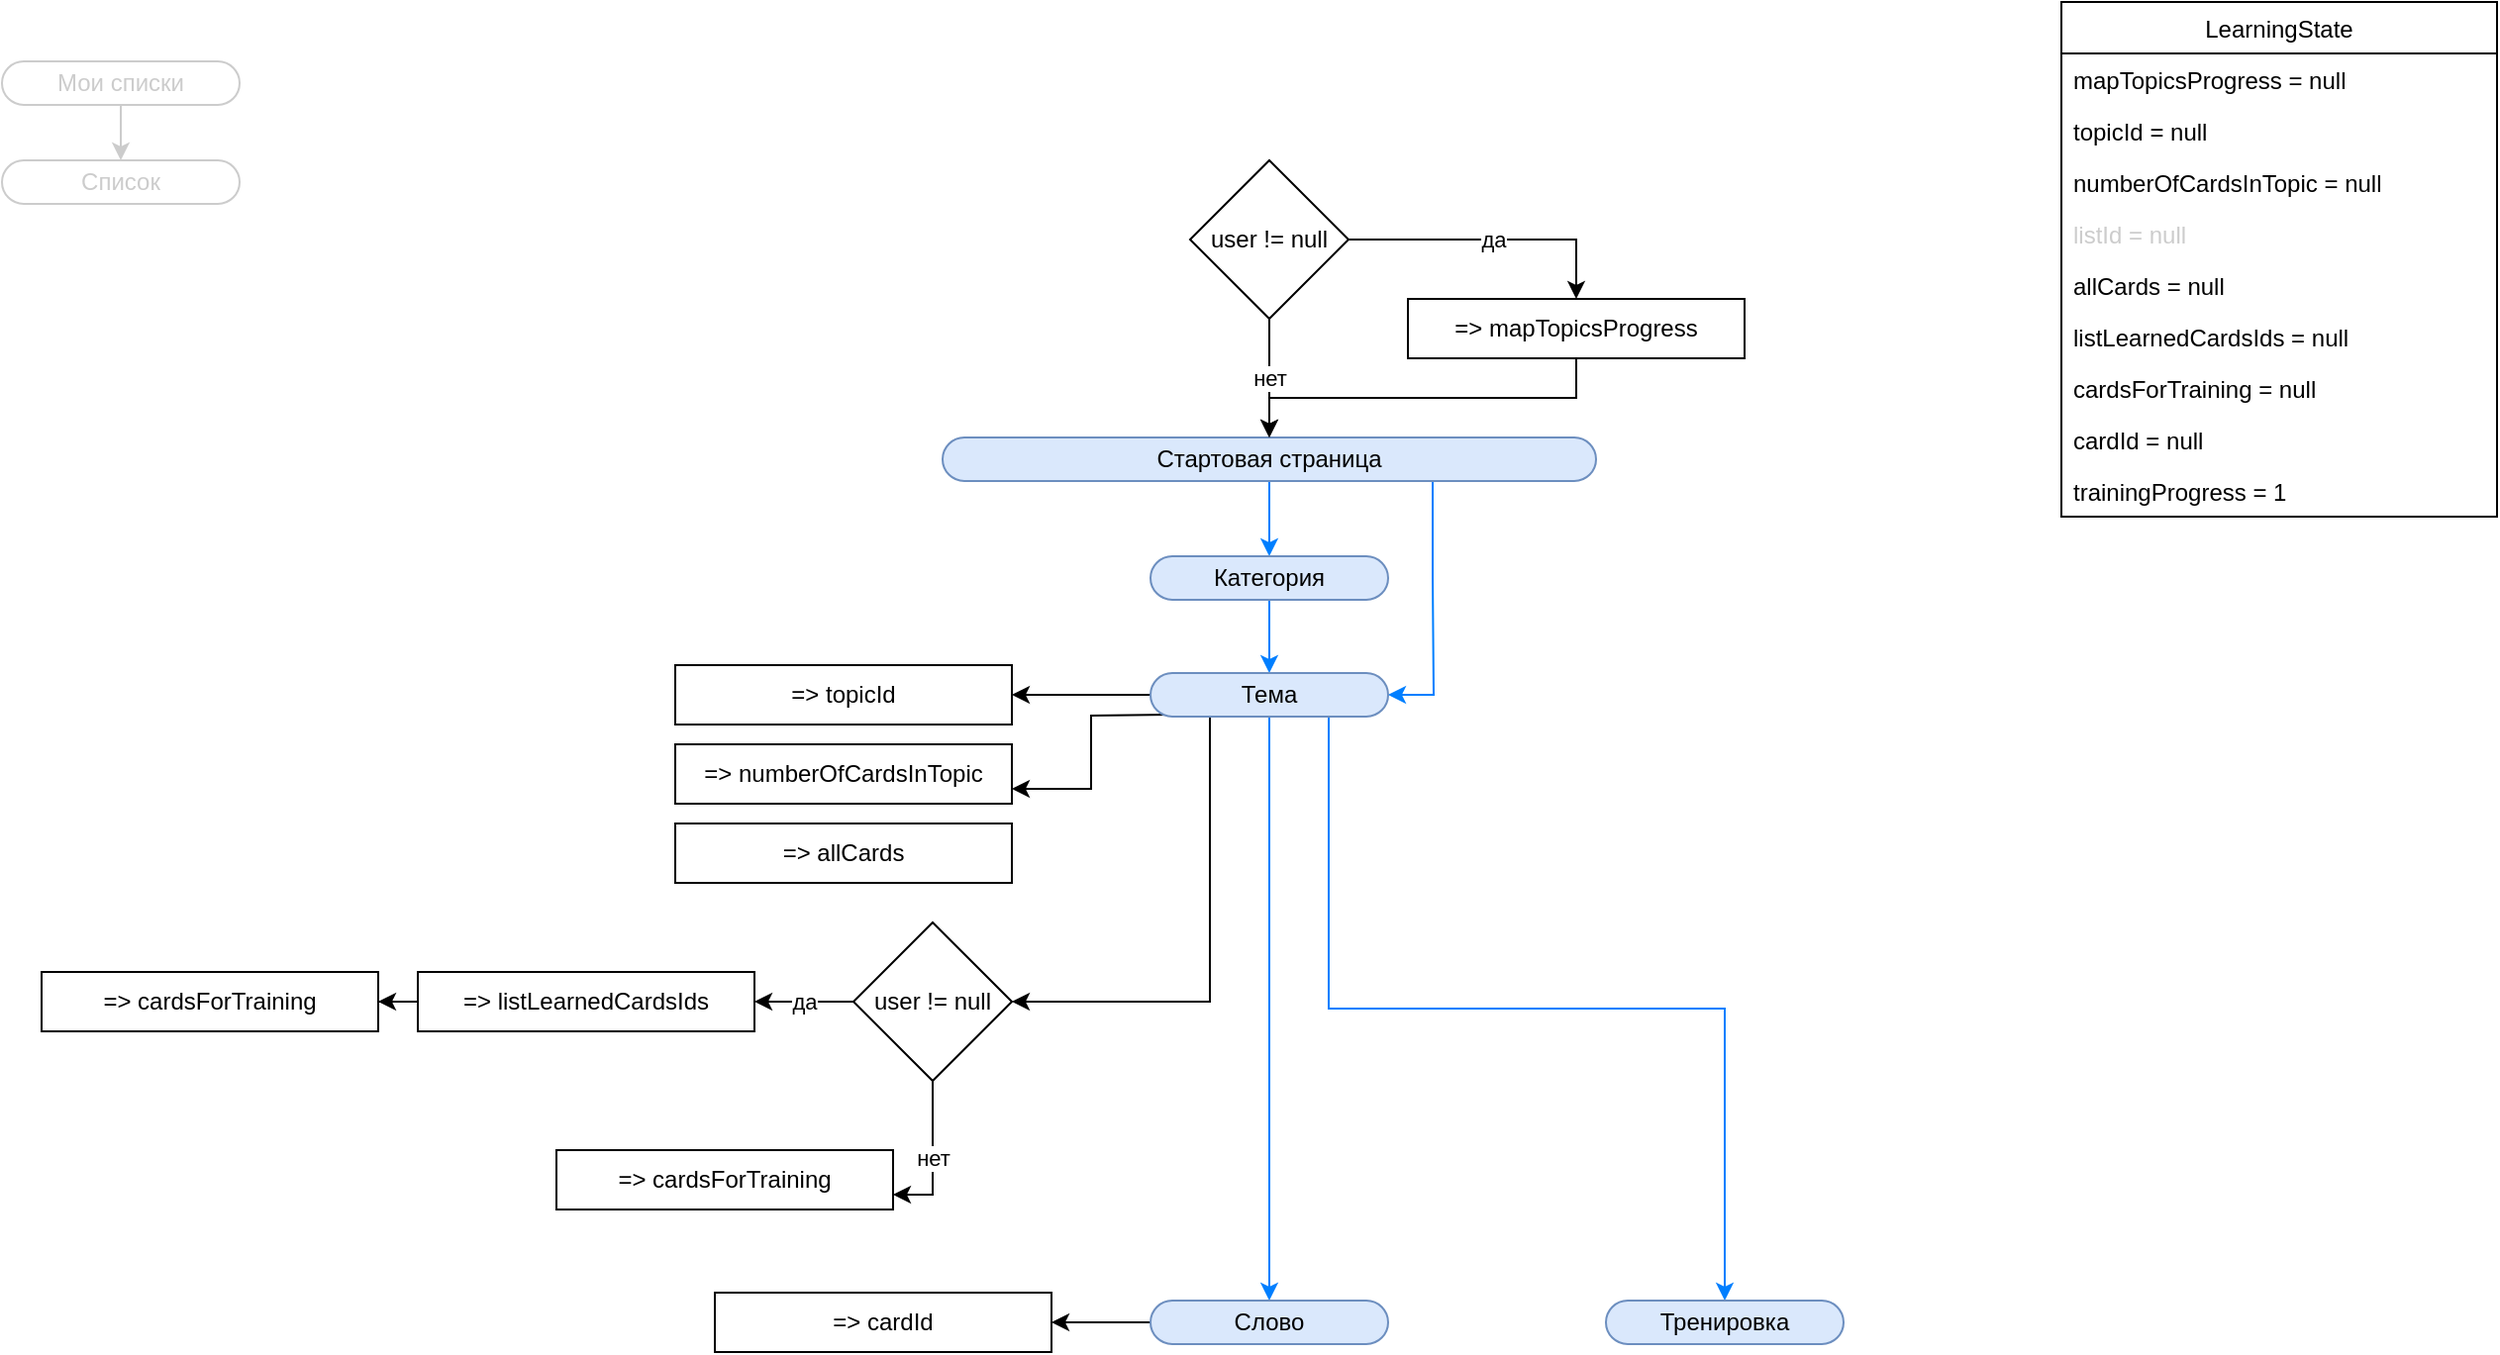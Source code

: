 <mxfile version="14.9.0" type="github">
  <diagram id="C5RBs43oDa-KdzZeNtuy" name="Page-1">
    <mxGraphModel dx="2357" dy="616" grid="1" gridSize="10" guides="1" tooltips="1" connect="1" arrows="1" fold="1" page="1" pageScale="1" pageWidth="1169" pageHeight="827" math="0" shadow="0">
      <root>
        <mxCell id="WIyWlLk6GJQsqaUBKTNV-0" />
        <mxCell id="WIyWlLk6GJQsqaUBKTNV-1" parent="WIyWlLk6GJQsqaUBKTNV-0" />
        <mxCell id="xblVIAik-VGrjhrXgYrc-5" value="LearningState" style="swimlane;fontStyle=0;childLayout=stackLayout;horizontal=1;startSize=26;horizontalStack=0;resizeParent=1;resizeParentMax=0;resizeLast=0;collapsible=1;marginBottom=0;" parent="WIyWlLk6GJQsqaUBKTNV-1" vertex="1">
          <mxGeometry x="940" y="40" width="220" height="260" as="geometry" />
        </mxCell>
        <mxCell id="xblVIAik-VGrjhrXgYrc-15" value="mapTopicsProgress = null" style="text;strokeColor=none;fillColor=none;align=left;verticalAlign=top;spacingLeft=4;spacingRight=4;overflow=hidden;rotatable=0;points=[[0,0.5],[1,0.5]];portConstraint=eastwest;fontColor=#000000;" parent="xblVIAik-VGrjhrXgYrc-5" vertex="1">
          <mxGeometry y="26" width="220" height="26" as="geometry" />
        </mxCell>
        <mxCell id="xblVIAik-VGrjhrXgYrc-6" value="topicId = null" style="text;strokeColor=none;fillColor=none;align=left;verticalAlign=top;spacingLeft=4;spacingRight=4;overflow=hidden;rotatable=0;points=[[0,0.5],[1,0.5]];portConstraint=eastwest;" parent="xblVIAik-VGrjhrXgYrc-5" vertex="1">
          <mxGeometry y="52" width="220" height="26" as="geometry" />
        </mxCell>
        <mxCell id="xblVIAik-VGrjhrXgYrc-9" value="numberOfCardsInTopic = null" style="text;strokeColor=none;fillColor=none;align=left;verticalAlign=top;spacingLeft=4;spacingRight=4;overflow=hidden;rotatable=0;points=[[0,0.5],[1,0.5]];portConstraint=eastwest;" parent="xblVIAik-VGrjhrXgYrc-5" vertex="1">
          <mxGeometry y="78" width="220" height="26" as="geometry" />
        </mxCell>
        <mxCell id="xblVIAik-VGrjhrXgYrc-10" value="listId = null" style="text;strokeColor=none;fillColor=none;align=left;verticalAlign=top;spacingLeft=4;spacingRight=4;overflow=hidden;rotatable=0;points=[[0,0.5],[1,0.5]];portConstraint=eastwest;fontColor=#CCCCCC;" parent="xblVIAik-VGrjhrXgYrc-5" vertex="1">
          <mxGeometry y="104" width="220" height="26" as="geometry" />
        </mxCell>
        <mxCell id="xblVIAik-VGrjhrXgYrc-7" value="allCards = null" style="text;strokeColor=none;fillColor=none;align=left;verticalAlign=top;spacingLeft=4;spacingRight=4;overflow=hidden;rotatable=0;points=[[0,0.5],[1,0.5]];portConstraint=eastwest;" parent="xblVIAik-VGrjhrXgYrc-5" vertex="1">
          <mxGeometry y="130" width="220" height="26" as="geometry" />
        </mxCell>
        <mxCell id="xblVIAik-VGrjhrXgYrc-8" value="listLearnedCardsIds = null" style="text;strokeColor=none;fillColor=none;align=left;verticalAlign=top;spacingLeft=4;spacingRight=4;overflow=hidden;rotatable=0;points=[[0,0.5],[1,0.5]];portConstraint=eastwest;" parent="xblVIAik-VGrjhrXgYrc-5" vertex="1">
          <mxGeometry y="156" width="220" height="26" as="geometry" />
        </mxCell>
        <mxCell id="xblVIAik-VGrjhrXgYrc-12" value="cardsForTraining = null" style="text;strokeColor=none;fillColor=none;align=left;verticalAlign=top;spacingLeft=4;spacingRight=4;overflow=hidden;rotatable=0;points=[[0,0.5],[1,0.5]];portConstraint=eastwest;" parent="xblVIAik-VGrjhrXgYrc-5" vertex="1">
          <mxGeometry y="182" width="220" height="26" as="geometry" />
        </mxCell>
        <mxCell id="xblVIAik-VGrjhrXgYrc-13" value="cardId = null" style="text;strokeColor=none;fillColor=none;align=left;verticalAlign=top;spacingLeft=4;spacingRight=4;overflow=hidden;rotatable=0;points=[[0,0.5],[1,0.5]];portConstraint=eastwest;" parent="xblVIAik-VGrjhrXgYrc-5" vertex="1">
          <mxGeometry y="208" width="220" height="26" as="geometry" />
        </mxCell>
        <mxCell id="xblVIAik-VGrjhrXgYrc-14" value="trainingProgress = 1" style="text;strokeColor=none;fillColor=none;align=left;verticalAlign=top;spacingLeft=4;spacingRight=4;overflow=hidden;rotatable=0;points=[[0,0.5],[1,0.5]];portConstraint=eastwest;" parent="xblVIAik-VGrjhrXgYrc-5" vertex="1">
          <mxGeometry y="234" width="220" height="26" as="geometry" />
        </mxCell>
        <mxCell id="0kCGySsH5AtkTIRb7MEI-54" style="edgeStyle=orthogonalEdgeStyle;rounded=0;orthogonalLoop=1;jettySize=auto;html=1;exitX=0.5;exitY=1;exitDx=0;exitDy=0;entryX=0.5;entryY=0;entryDx=0;entryDy=0;fontColor=#CCCCCC;strokeWidth=1;strokeColor=#007FFF;" edge="1" parent="WIyWlLk6GJQsqaUBKTNV-1" source="0kCGySsH5AtkTIRb7MEI-0" target="0kCGySsH5AtkTIRb7MEI-3">
          <mxGeometry relative="1" as="geometry" />
        </mxCell>
        <mxCell id="0kCGySsH5AtkTIRb7MEI-56" style="edgeStyle=orthogonalEdgeStyle;rounded=0;orthogonalLoop=1;jettySize=auto;html=1;exitX=0.75;exitY=1;exitDx=0;exitDy=0;entryX=1;entryY=0.5;entryDx=0;entryDy=0;fontColor=#CCCCCC;strokeWidth=1;strokeColor=#007FFF;" edge="1" parent="WIyWlLk6GJQsqaUBKTNV-1" source="0kCGySsH5AtkTIRb7MEI-0" target="0kCGySsH5AtkTIRb7MEI-4">
          <mxGeometry relative="1" as="geometry">
            <Array as="points">
              <mxPoint x="623" y="331" />
              <mxPoint x="623" y="390" />
            </Array>
          </mxGeometry>
        </mxCell>
        <mxCell id="0kCGySsH5AtkTIRb7MEI-0" value="Стартовая страница" style="rounded=1;whiteSpace=wrap;html=1;arcSize=50;fillColor=#dae8fc;strokeColor=#6c8ebf;" vertex="1" parent="WIyWlLk6GJQsqaUBKTNV-1">
          <mxGeometry x="375" y="260" width="330" height="22" as="geometry" />
        </mxCell>
        <mxCell id="0kCGySsH5AtkTIRb7MEI-55" style="edgeStyle=orthogonalEdgeStyle;rounded=0;orthogonalLoop=1;jettySize=auto;html=1;entryX=0.5;entryY=0;entryDx=0;entryDy=0;fontColor=#CCCCCC;strokeWidth=1;strokeColor=#007FFF;" edge="1" parent="WIyWlLk6GJQsqaUBKTNV-1" source="0kCGySsH5AtkTIRb7MEI-3" target="0kCGySsH5AtkTIRb7MEI-4">
          <mxGeometry relative="1" as="geometry" />
        </mxCell>
        <mxCell id="0kCGySsH5AtkTIRb7MEI-3" value="Категория" style="rounded=1;whiteSpace=wrap;html=1;arcSize=50;fillColor=#dae8fc;strokeColor=#6c8ebf;" vertex="1" parent="WIyWlLk6GJQsqaUBKTNV-1">
          <mxGeometry x="480" y="320" width="120" height="22" as="geometry" />
        </mxCell>
        <mxCell id="0kCGySsH5AtkTIRb7MEI-39" style="edgeStyle=orthogonalEdgeStyle;rounded=0;orthogonalLoop=1;jettySize=auto;html=1;fontColor=#CCCCCC;strokeColor=#007FFF;strokeWidth=1;" edge="1" parent="WIyWlLk6GJQsqaUBKTNV-1" source="0kCGySsH5AtkTIRb7MEI-4" target="0kCGySsH5AtkTIRb7MEI-27">
          <mxGeometry relative="1" as="geometry" />
        </mxCell>
        <mxCell id="0kCGySsH5AtkTIRb7MEI-40" style="edgeStyle=orthogonalEdgeStyle;rounded=0;orthogonalLoop=1;jettySize=auto;html=1;exitX=0.75;exitY=1;exitDx=0;exitDy=0;fontColor=#CCCCCC;strokeColor=#007FFF;strokeWidth=1;" edge="1" parent="WIyWlLk6GJQsqaUBKTNV-1" source="0kCGySsH5AtkTIRb7MEI-4" target="0kCGySsH5AtkTIRb7MEI-38">
          <mxGeometry relative="1" as="geometry" />
        </mxCell>
        <mxCell id="0kCGySsH5AtkTIRb7MEI-48" style="edgeStyle=orthogonalEdgeStyle;rounded=0;orthogonalLoop=1;jettySize=auto;html=1;fontColor=#CCCCCC;strokeColor=#000000;strokeWidth=1;entryX=1;entryY=0.5;entryDx=0;entryDy=0;" edge="1" parent="WIyWlLk6GJQsqaUBKTNV-1" source="0kCGySsH5AtkTIRb7MEI-4" target="0kCGySsH5AtkTIRb7MEI-17">
          <mxGeometry relative="1" as="geometry">
            <mxPoint x="410" y="390.0" as="targetPoint" />
          </mxGeometry>
        </mxCell>
        <mxCell id="0kCGySsH5AtkTIRb7MEI-49" style="edgeStyle=orthogonalEdgeStyle;rounded=0;orthogonalLoop=1;jettySize=auto;html=1;exitX=0.25;exitY=1;exitDx=0;exitDy=0;entryX=1;entryY=0.5;entryDx=0;entryDy=0;fontColor=#CCCCCC;strokeColor=#000000;strokeWidth=1;" edge="1" parent="WIyWlLk6GJQsqaUBKTNV-1" source="0kCGySsH5AtkTIRb7MEI-4" target="0kCGySsH5AtkTIRb7MEI-33">
          <mxGeometry relative="1" as="geometry" />
        </mxCell>
        <mxCell id="0kCGySsH5AtkTIRb7MEI-57" style="edgeStyle=orthogonalEdgeStyle;rounded=0;orthogonalLoop=1;jettySize=auto;html=1;entryX=1;entryY=0.75;entryDx=0;entryDy=0;fontColor=#CCCCCC;strokeWidth=1;" edge="1" parent="WIyWlLk6GJQsqaUBKTNV-1" target="0kCGySsH5AtkTIRb7MEI-30">
          <mxGeometry relative="1" as="geometry">
            <mxPoint x="490" y="400" as="sourcePoint" />
          </mxGeometry>
        </mxCell>
        <mxCell id="0kCGySsH5AtkTIRb7MEI-4" value="Тема" style="rounded=1;whiteSpace=wrap;html=1;arcSize=50;fillColor=#dae8fc;strokeColor=#6c8ebf;" vertex="1" parent="WIyWlLk6GJQsqaUBKTNV-1">
          <mxGeometry x="480" y="379" width="120" height="22" as="geometry" />
        </mxCell>
        <mxCell id="0kCGySsH5AtkTIRb7MEI-25" style="edgeStyle=orthogonalEdgeStyle;rounded=0;orthogonalLoop=1;jettySize=auto;html=1;entryX=0.5;entryY=0;entryDx=0;entryDy=0;strokeColor=#CCCCCC;fontColor=#CCCCCC;" edge="1" parent="WIyWlLk6GJQsqaUBKTNV-1" source="0kCGySsH5AtkTIRb7MEI-6" target="0kCGySsH5AtkTIRb7MEI-7">
          <mxGeometry relative="1" as="geometry" />
        </mxCell>
        <mxCell id="0kCGySsH5AtkTIRb7MEI-6" value="Мои списки" style="rounded=1;whiteSpace=wrap;html=1;arcSize=50;strokeColor=#CCCCCC;fontColor=#CCCCCC;" vertex="1" parent="WIyWlLk6GJQsqaUBKTNV-1">
          <mxGeometry x="-100" y="70" width="120" height="22" as="geometry" />
        </mxCell>
        <mxCell id="0kCGySsH5AtkTIRb7MEI-7" value="Список" style="rounded=1;whiteSpace=wrap;html=1;arcSize=50;strokeColor=#CCCCCC;fontColor=#CCCCCC;" vertex="1" parent="WIyWlLk6GJQsqaUBKTNV-1">
          <mxGeometry x="-100" y="120" width="120" height="22" as="geometry" />
        </mxCell>
        <mxCell id="0kCGySsH5AtkTIRb7MEI-12" value="да" style="edgeStyle=orthogonalEdgeStyle;rounded=0;orthogonalLoop=1;jettySize=auto;html=1;entryX=0.5;entryY=0;entryDx=0;entryDy=0;fontColor=#000000;" edge="1" parent="WIyWlLk6GJQsqaUBKTNV-1" source="0kCGySsH5AtkTIRb7MEI-9" target="0kCGySsH5AtkTIRb7MEI-10">
          <mxGeometry relative="1" as="geometry" />
        </mxCell>
        <mxCell id="0kCGySsH5AtkTIRb7MEI-14" value="нет" style="edgeStyle=orthogonalEdgeStyle;rounded=0;orthogonalLoop=1;jettySize=auto;html=1;fontColor=#000000;" edge="1" parent="WIyWlLk6GJQsqaUBKTNV-1" source="0kCGySsH5AtkTIRb7MEI-9" target="0kCGySsH5AtkTIRb7MEI-0">
          <mxGeometry relative="1" as="geometry" />
        </mxCell>
        <mxCell id="0kCGySsH5AtkTIRb7MEI-9" value="user != null" style="rhombus;whiteSpace=wrap;html=1;fontColor=#000000;" vertex="1" parent="WIyWlLk6GJQsqaUBKTNV-1">
          <mxGeometry x="500" y="120" width="80" height="80" as="geometry" />
        </mxCell>
        <mxCell id="0kCGySsH5AtkTIRb7MEI-15" value="" style="edgeStyle=orthogonalEdgeStyle;rounded=0;orthogonalLoop=1;jettySize=auto;html=1;fontColor=#000000;exitX=0.5;exitY=1;exitDx=0;exitDy=0;" edge="1" parent="WIyWlLk6GJQsqaUBKTNV-1" source="0kCGySsH5AtkTIRb7MEI-10" target="0kCGySsH5AtkTIRb7MEI-0">
          <mxGeometry relative="1" as="geometry" />
        </mxCell>
        <mxCell id="0kCGySsH5AtkTIRb7MEI-10" value="&lt;span style=&quot;text-align: left&quot;&gt;=&amp;gt;&amp;nbsp;&lt;/span&gt;&lt;span style=&quot;text-align: left&quot;&gt;mapTopicsProgress&lt;/span&gt;" style="rounded=0;whiteSpace=wrap;html=1;fontColor=#000000;" vertex="1" parent="WIyWlLk6GJQsqaUBKTNV-1">
          <mxGeometry x="610" y="190" width="170" height="30" as="geometry" />
        </mxCell>
        <mxCell id="0kCGySsH5AtkTIRb7MEI-17" value="&lt;span style=&quot;text-align: left&quot;&gt;=&amp;gt;&amp;nbsp;&lt;/span&gt;&lt;span style=&quot;text-align: left&quot;&gt;topicId&lt;/span&gt;&lt;span style=&quot;text-align: left&quot;&gt;&lt;br&gt;&lt;/span&gt;" style="rounded=0;whiteSpace=wrap;html=1;fontColor=#000000;" vertex="1" parent="WIyWlLk6GJQsqaUBKTNV-1">
          <mxGeometry x="240" y="375" width="170" height="30" as="geometry" />
        </mxCell>
        <mxCell id="0kCGySsH5AtkTIRb7MEI-61" style="edgeStyle=orthogonalEdgeStyle;rounded=0;orthogonalLoop=1;jettySize=auto;html=1;exitX=0;exitY=0.5;exitDx=0;exitDy=0;fontColor=#CCCCCC;strokeColor=#000000;strokeWidth=1;" edge="1" parent="WIyWlLk6GJQsqaUBKTNV-1" source="0kCGySsH5AtkTIRb7MEI-27" target="0kCGySsH5AtkTIRb7MEI-59">
          <mxGeometry relative="1" as="geometry" />
        </mxCell>
        <mxCell id="0kCGySsH5AtkTIRb7MEI-27" value="Слово" style="rounded=1;whiteSpace=wrap;html=1;arcSize=50;fillColor=#dae8fc;strokeColor=#6c8ebf;" vertex="1" parent="WIyWlLk6GJQsqaUBKTNV-1">
          <mxGeometry x="480" y="696" width="120" height="22" as="geometry" />
        </mxCell>
        <mxCell id="0kCGySsH5AtkTIRb7MEI-30" value="&lt;span style=&quot;text-align: left&quot;&gt;=&amp;gt;&amp;nbsp;&lt;/span&gt;&lt;span style=&quot;text-align: left&quot;&gt;numberOfCardsInTopic&lt;/span&gt;&lt;span style=&quot;text-align: left&quot;&gt;&lt;br&gt;&lt;/span&gt;" style="rounded=0;whiteSpace=wrap;html=1;fontColor=#000000;" vertex="1" parent="WIyWlLk6GJQsqaUBKTNV-1">
          <mxGeometry x="240" y="415" width="170" height="30" as="geometry" />
        </mxCell>
        <mxCell id="0kCGySsH5AtkTIRb7MEI-31" value="&lt;span style=&quot;text-align: left&quot;&gt;=&amp;gt;&amp;nbsp;&lt;/span&gt;&lt;span style=&quot;text-align: left&quot;&gt;allCards&lt;/span&gt;&lt;span style=&quot;text-align: left&quot;&gt;&lt;br&gt;&lt;/span&gt;" style="rounded=0;whiteSpace=wrap;html=1;fontColor=#000000;" vertex="1" parent="WIyWlLk6GJQsqaUBKTNV-1">
          <mxGeometry x="240" y="455" width="170" height="30" as="geometry" />
        </mxCell>
        <mxCell id="0kCGySsH5AtkTIRb7MEI-50" value="&lt;font color=&quot;#000000&quot;&gt;да&lt;/font&gt;" style="edgeStyle=orthogonalEdgeStyle;rounded=0;orthogonalLoop=1;jettySize=auto;html=1;entryX=1;entryY=0.5;entryDx=0;entryDy=0;fontColor=#CCCCCC;strokeColor=#000000;strokeWidth=1;" edge="1" parent="WIyWlLk6GJQsqaUBKTNV-1" source="0kCGySsH5AtkTIRb7MEI-33" target="0kCGySsH5AtkTIRb7MEI-34">
          <mxGeometry relative="1" as="geometry" />
        </mxCell>
        <mxCell id="0kCGySsH5AtkTIRb7MEI-52" value="&lt;font color=&quot;#000000&quot;&gt;нет&lt;/font&gt;" style="edgeStyle=orthogonalEdgeStyle;rounded=0;orthogonalLoop=1;jettySize=auto;html=1;entryX=1;entryY=0.75;entryDx=0;entryDy=0;fontColor=#CCCCCC;strokeColor=#000000;strokeWidth=1;" edge="1" parent="WIyWlLk6GJQsqaUBKTNV-1" source="0kCGySsH5AtkTIRb7MEI-33" target="0kCGySsH5AtkTIRb7MEI-37">
          <mxGeometry relative="1" as="geometry" />
        </mxCell>
        <mxCell id="0kCGySsH5AtkTIRb7MEI-33" value="user != null" style="rhombus;whiteSpace=wrap;html=1;fontColor=#000000;" vertex="1" parent="WIyWlLk6GJQsqaUBKTNV-1">
          <mxGeometry x="330" y="505" width="80" height="80" as="geometry" />
        </mxCell>
        <mxCell id="0kCGySsH5AtkTIRb7MEI-51" style="edgeStyle=orthogonalEdgeStyle;rounded=0;orthogonalLoop=1;jettySize=auto;html=1;exitX=0;exitY=0.5;exitDx=0;exitDy=0;fontColor=#CCCCCC;strokeColor=#000000;strokeWidth=1;" edge="1" parent="WIyWlLk6GJQsqaUBKTNV-1" source="0kCGySsH5AtkTIRb7MEI-34" target="0kCGySsH5AtkTIRb7MEI-36">
          <mxGeometry relative="1" as="geometry" />
        </mxCell>
        <mxCell id="0kCGySsH5AtkTIRb7MEI-34" value="&lt;span style=&quot;text-align: left&quot;&gt;=&amp;gt;&amp;nbsp;&lt;/span&gt;&lt;span style=&quot;text-align: left&quot;&gt;listLearnedCardsIds&lt;/span&gt;&lt;span style=&quot;text-align: left&quot;&gt;&lt;br&gt;&lt;/span&gt;" style="rounded=0;whiteSpace=wrap;html=1;fontColor=#000000;" vertex="1" parent="WIyWlLk6GJQsqaUBKTNV-1">
          <mxGeometry x="110" y="530" width="170" height="30" as="geometry" />
        </mxCell>
        <mxCell id="0kCGySsH5AtkTIRb7MEI-36" value="&lt;span style=&quot;text-align: left&quot;&gt;=&amp;gt;&amp;nbsp;&lt;/span&gt;&lt;span style=&quot;text-align: left&quot;&gt;cardsForTraining&lt;/span&gt;&lt;span style=&quot;text-align: left&quot;&gt;&lt;br&gt;&lt;/span&gt;" style="rounded=0;whiteSpace=wrap;html=1;fontColor=#000000;" vertex="1" parent="WIyWlLk6GJQsqaUBKTNV-1">
          <mxGeometry x="-80" y="530" width="170" height="30" as="geometry" />
        </mxCell>
        <mxCell id="0kCGySsH5AtkTIRb7MEI-37" value="&lt;span style=&quot;text-align: left&quot;&gt;=&amp;gt;&amp;nbsp;&lt;/span&gt;&lt;span style=&quot;text-align: left&quot;&gt;cardsForTraining&lt;/span&gt;&lt;span style=&quot;text-align: left&quot;&gt;&lt;br&gt;&lt;/span&gt;" style="rounded=0;whiteSpace=wrap;html=1;fontColor=#000000;" vertex="1" parent="WIyWlLk6GJQsqaUBKTNV-1">
          <mxGeometry x="180" y="620" width="170" height="30" as="geometry" />
        </mxCell>
        <mxCell id="0kCGySsH5AtkTIRb7MEI-38" value="Тренировка" style="rounded=1;whiteSpace=wrap;html=1;arcSize=50;fillColor=#dae8fc;strokeColor=#6c8ebf;" vertex="1" parent="WIyWlLk6GJQsqaUBKTNV-1">
          <mxGeometry x="710" y="696" width="120" height="22" as="geometry" />
        </mxCell>
        <mxCell id="0kCGySsH5AtkTIRb7MEI-59" value="&lt;span style=&quot;text-align: left&quot;&gt;=&amp;gt; card&lt;/span&gt;&lt;span style=&quot;text-align: left&quot;&gt;Id&lt;/span&gt;&lt;span style=&quot;text-align: left&quot;&gt;&lt;br&gt;&lt;/span&gt;" style="rounded=0;whiteSpace=wrap;html=1;fontColor=#000000;" vertex="1" parent="WIyWlLk6GJQsqaUBKTNV-1">
          <mxGeometry x="260" y="692" width="170" height="30" as="geometry" />
        </mxCell>
      </root>
    </mxGraphModel>
  </diagram>
</mxfile>
